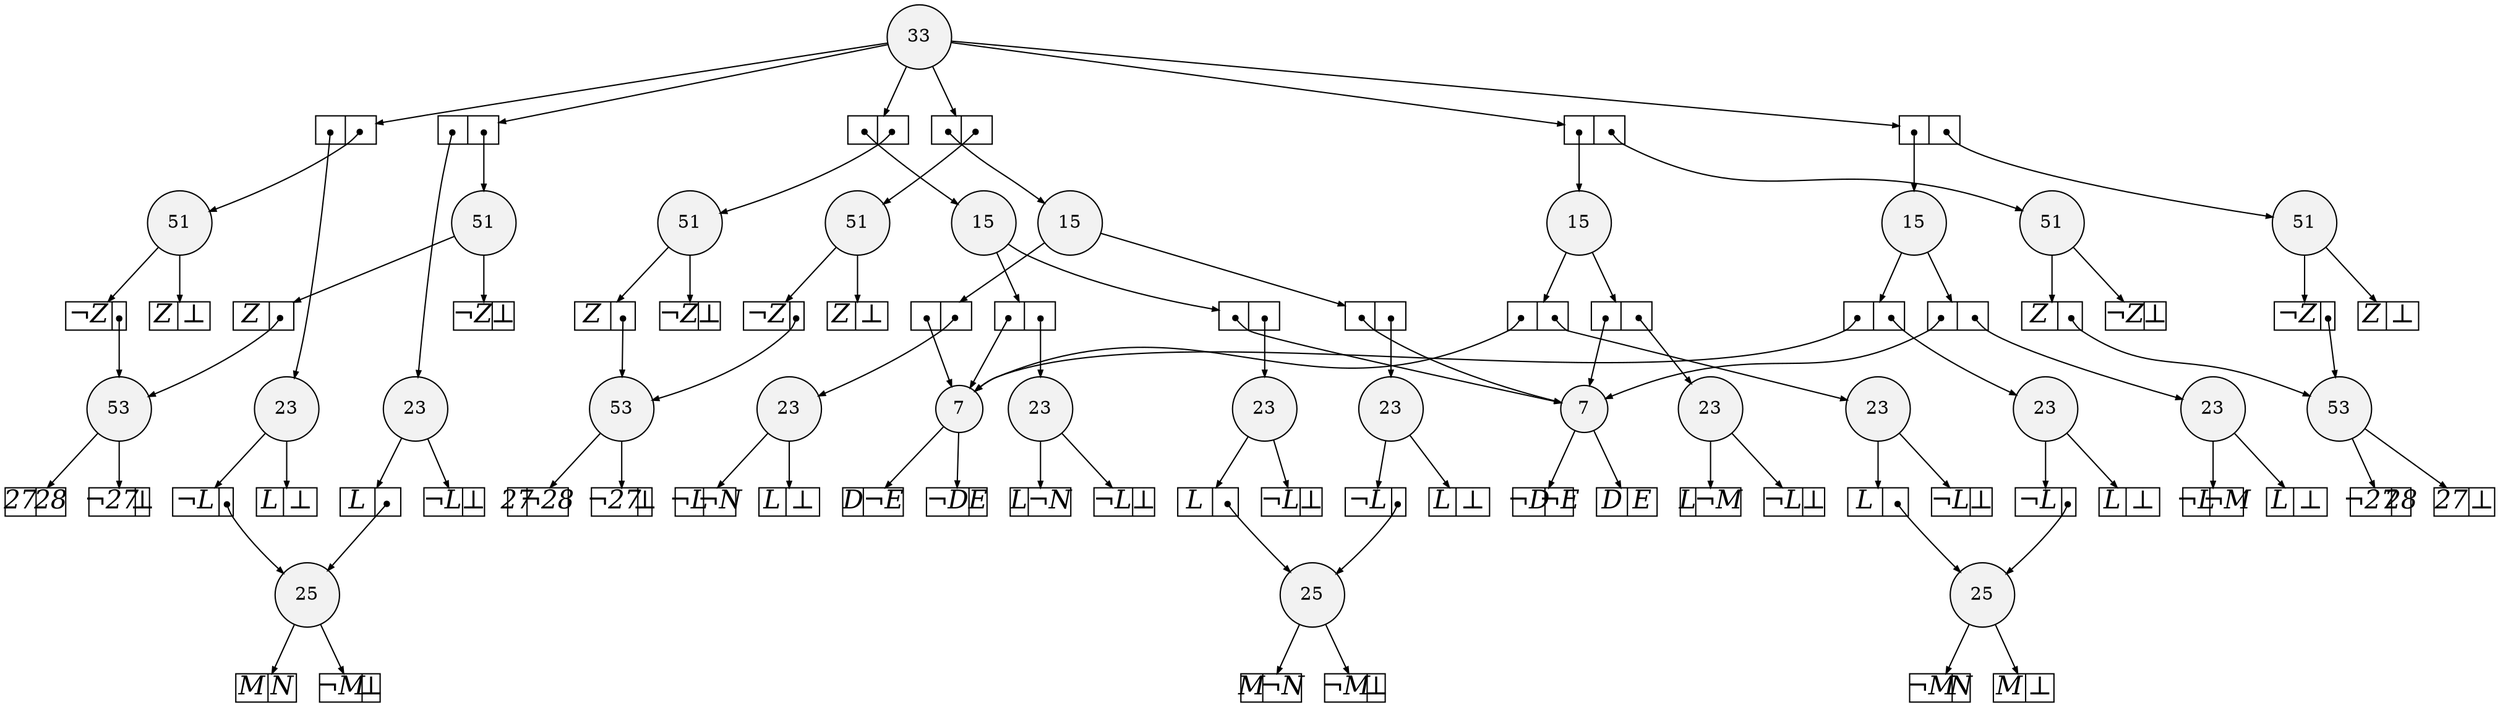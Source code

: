 
digraph sdd {

overlap=false

{rank=same; n835 n806 n784 }
{rank=same; n840 n836 n811 n810 n797 n796 }
{rank=same; n850 }
{rank=same; n833 n758 n763 }
{rank=same; n839 n834 n844 n771 n846 n759 n823 n777 n827 n764 }
{rank=same; n845 n847 n848 n849 }
{rank=same; n790 n791 }

n835 [label= "53",style=filled,fillcolor=gray95,shape=circle,height=.25,width=.25]; 
n835e0
      [label= "<L>27|<R>28",
      shape=record,
      fontsize=20,
      fontname="Times-Italic",
      fillcolor=white,
      style=filled,
      fixedsize=true,
      height=.30, 
      width=.65];

n835->n835e0 [arrowsize=.50];
n835e1
      [label= "<L>&not;27|<R>&#8869;",
      shape=record,
      fontsize=20,
      fontname="Times-Italic",
      fillcolor=white,
      style=filled,
      fixedsize=true,
      height=.30, 
      width=.65];

n835->n835e1 [arrowsize=.50];
n806 [label= "53",style=filled,fillcolor=gray95,shape=circle,height=.25,width=.25]; 
n806e0
      [label= "<L>27|<R>&not;28",
      shape=record,
      fontsize=20,
      fontname="Times-Italic",
      fillcolor=white,
      style=filled,
      fixedsize=true,
      height=.30, 
      width=.65];

n806->n806e0 [arrowsize=.50];
n806e1
      [label= "<L>&not;27|<R>&#8869;",
      shape=record,
      fontsize=20,
      fontname="Times-Italic",
      fillcolor=white,
      style=filled,
      fixedsize=true,
      height=.30, 
      width=.65];

n806->n806e1 [arrowsize=.50];
n784 [label= "53",style=filled,fillcolor=gray95,shape=circle,height=.25,width=.25]; 
n784e0
      [label= "<L>&not;27|<R>28",
      shape=record,
      fontsize=20,
      fontname="Times-Italic",
      fillcolor=white,
      style=filled,
      fixedsize=true,
      height=.30, 
      width=.65];

n784->n784e0 [arrowsize=.50];
n784e1
      [label= "<L>27|<R>&#8869;",
      shape=record,
      fontsize=20,
      fontname="Times-Italic",
      fillcolor=white,
      style=filled,
      fixedsize=true,
      height=.30, 
      width=.65];

n784->n784e1 [arrowsize=.50];
n840 [label= "51",style=filled,fillcolor=gray95,shape=circle,height=.25,width=.25]; 
n840e0
      [label= "<L>&not;Z|<R>",
      shape=record,
      fontsize=20,
      fontname="Times-Italic",
      fillcolor=white,
      style=filled,
      fixedsize=true,
      height=.30, 
      width=.65];

n840->n840e0 [arrowsize=.50];
n840e0:R:c->n835 [arrowsize=.50,tailclip=false,arrowtail=dot,dir=both];
n840e1
      [label= "<L>Z|<R>&#8869;",
      shape=record,
      fontsize=20,
      fontname="Times-Italic",
      fillcolor=white,
      style=filled,
      fixedsize=true,
      height=.30, 
      width=.65];

n840->n840e1 [arrowsize=.50];
n836 [label= "51",style=filled,fillcolor=gray95,shape=circle,height=.25,width=.25]; 
n836e0
      [label= "<L>Z|<R>",
      shape=record,
      fontsize=20,
      fontname="Times-Italic",
      fillcolor=white,
      style=filled,
      fixedsize=true,
      height=.30, 
      width=.65];

n836->n836e0 [arrowsize=.50];
n836e0:R:c->n835 [arrowsize=.50,tailclip=false,arrowtail=dot,dir=both];
n836e1
      [label= "<L>&not;Z|<R>&#8869;",
      shape=record,
      fontsize=20,
      fontname="Times-Italic",
      fillcolor=white,
      style=filled,
      fixedsize=true,
      height=.30, 
      width=.65];

n836->n836e1 [arrowsize=.50];
n811 [label= "51",style=filled,fillcolor=gray95,shape=circle,height=.25,width=.25]; 
n811e0
      [label= "<L>Z|<R>",
      shape=record,
      fontsize=20,
      fontname="Times-Italic",
      fillcolor=white,
      style=filled,
      fixedsize=true,
      height=.30, 
      width=.65];

n811->n811e0 [arrowsize=.50];
n811e0:R:c->n806 [arrowsize=.50,tailclip=false,arrowtail=dot,dir=both];
n811e1
      [label= "<L>&not;Z|<R>&#8869;",
      shape=record,
      fontsize=20,
      fontname="Times-Italic",
      fillcolor=white,
      style=filled,
      fixedsize=true,
      height=.30, 
      width=.65];

n811->n811e1 [arrowsize=.50];
n810 [label= "51",style=filled,fillcolor=gray95,shape=circle,height=.25,width=.25]; 
n810e0
      [label= "<L>&not;Z|<R>",
      shape=record,
      fontsize=20,
      fontname="Times-Italic",
      fillcolor=white,
      style=filled,
      fixedsize=true,
      height=.30, 
      width=.65];

n810->n810e0 [arrowsize=.50];
n810e0:R:c->n806 [arrowsize=.50,tailclip=false,arrowtail=dot,dir=both];
n810e1
      [label= "<L>Z|<R>&#8869;",
      shape=record,
      fontsize=20,
      fontname="Times-Italic",
      fillcolor=white,
      style=filled,
      fixedsize=true,
      height=.30, 
      width=.65];

n810->n810e1 [arrowsize=.50];
n797 [label= "51",style=filled,fillcolor=gray95,shape=circle,height=.25,width=.25]; 
n797e0
      [label= "<L>Z|<R>",
      shape=record,
      fontsize=20,
      fontname="Times-Italic",
      fillcolor=white,
      style=filled,
      fixedsize=true,
      height=.30, 
      width=.65];

n797->n797e0 [arrowsize=.50];
n797e0:R:c->n784 [arrowsize=.50,tailclip=false,arrowtail=dot,dir=both];
n797e1
      [label= "<L>&not;Z|<R>&#8869;",
      shape=record,
      fontsize=20,
      fontname="Times-Italic",
      fillcolor=white,
      style=filled,
      fixedsize=true,
      height=.30, 
      width=.65];

n797->n797e1 [arrowsize=.50];
n796 [label= "51",style=filled,fillcolor=gray95,shape=circle,height=.25,width=.25]; 
n796e0
      [label= "<L>&not;Z|<R>",
      shape=record,
      fontsize=20,
      fontname="Times-Italic",
      fillcolor=white,
      style=filled,
      fixedsize=true,
      height=.30, 
      width=.65];

n796->n796e0 [arrowsize=.50];
n796e0:R:c->n784 [arrowsize=.50,tailclip=false,arrowtail=dot,dir=both];
n796e1
      [label= "<L>Z|<R>&#8869;",
      shape=record,
      fontsize=20,
      fontname="Times-Italic",
      fillcolor=white,
      style=filled,
      fixedsize=true,
      height=.30, 
      width=.65];

n796->n796e1 [arrowsize=.50];
n850 [label= "33",style=filled,fillcolor=gray95,shape=circle,height=.25,width=.25]; 
n850e0
      [label= "<L>|<R>",
      shape=record,
      fontsize=20,
      fontname="Times-Italic",
      fillcolor=white,
      style=filled,
      fixedsize=true,
      height=.30, 
      width=.65];

n850->n850e0 [arrowsize=.50];
n850e0:L:c->n839 [arrowsize=.50,tailclip=false,arrowtail=dot,dir=both];
n850e0:R:c->n840 [arrowsize=.50,tailclip=false,arrowtail=dot,dir=both];
n850e1
      [label= "<L>|<R>",
      shape=record,
      fontsize=20,
      fontname="Times-Italic",
      fillcolor=white,
      style=filled,
      fixedsize=true,
      height=.30, 
      width=.65];

n850->n850e1 [arrowsize=.50];
n850e1:L:c->n834 [arrowsize=.50,tailclip=false,arrowtail=dot,dir=both];
n850e1:R:c->n836 [arrowsize=.50,tailclip=false,arrowtail=dot,dir=both];
n850e2
      [label= "<L>|<R>",
      shape=record,
      fontsize=20,
      fontname="Times-Italic",
      fillcolor=white,
      style=filled,
      fixedsize=true,
      height=.30, 
      width=.65];

n850->n850e2 [arrowsize=.50];
n850e2:L:c->n845 [arrowsize=.50,tailclip=false,arrowtail=dot,dir=both];
n850e2:R:c->n811 [arrowsize=.50,tailclip=false,arrowtail=dot,dir=both];
n850e3
      [label= "<L>|<R>",
      shape=record,
      fontsize=20,
      fontname="Times-Italic",
      fillcolor=white,
      style=filled,
      fixedsize=true,
      height=.30, 
      width=.65];

n850->n850e3 [arrowsize=.50];
n850e3:L:c->n847 [arrowsize=.50,tailclip=false,arrowtail=dot,dir=both];
n850e3:R:c->n810 [arrowsize=.50,tailclip=false,arrowtail=dot,dir=both];
n850e4
      [label= "<L>|<R>",
      shape=record,
      fontsize=20,
      fontname="Times-Italic",
      fillcolor=white,
      style=filled,
      fixedsize=true,
      height=.30, 
      width=.65];

n850->n850e4 [arrowsize=.50];
n850e4:L:c->n848 [arrowsize=.50,tailclip=false,arrowtail=dot,dir=both];
n850e4:R:c->n797 [arrowsize=.50,tailclip=false,arrowtail=dot,dir=both];
n850e5
      [label= "<L>|<R>",
      shape=record,
      fontsize=20,
      fontname="Times-Italic",
      fillcolor=white,
      style=filled,
      fixedsize=true,
      height=.30, 
      width=.65];

n850->n850e5 [arrowsize=.50];
n850e5:L:c->n849 [arrowsize=.50,tailclip=false,arrowtail=dot,dir=both];
n850e5:R:c->n796 [arrowsize=.50,tailclip=false,arrowtail=dot,dir=both];
n833 [label= "25",style=filled,fillcolor=gray95,shape=circle,height=.25,width=.25]; 
n833e0
      [label= "<L>M|<R>N",
      shape=record,
      fontsize=20,
      fontname="Times-Italic",
      fillcolor=white,
      style=filled,
      fixedsize=true,
      height=.30, 
      width=.65];

n833->n833e0 [arrowsize=.50];
n833e1
      [label= "<L>&not;M|<R>&#8869;",
      shape=record,
      fontsize=20,
      fontname="Times-Italic",
      fillcolor=white,
      style=filled,
      fixedsize=true,
      height=.30, 
      width=.65];

n833->n833e1 [arrowsize=.50];
n758 [label= "25",style=filled,fillcolor=gray95,shape=circle,height=.25,width=.25]; 
n758e0
      [label= "<L>M|<R>&not;N",
      shape=record,
      fontsize=20,
      fontname="Times-Italic",
      fillcolor=white,
      style=filled,
      fixedsize=true,
      height=.30, 
      width=.65];

n758->n758e0 [arrowsize=.50];
n758e1
      [label= "<L>&not;M|<R>&#8869;",
      shape=record,
      fontsize=20,
      fontname="Times-Italic",
      fillcolor=white,
      style=filled,
      fixedsize=true,
      height=.30, 
      width=.65];

n758->n758e1 [arrowsize=.50];
n763 [label= "25",style=filled,fillcolor=gray95,shape=circle,height=.25,width=.25]; 
n763e0
      [label= "<L>&not;M|<R>N",
      shape=record,
      fontsize=20,
      fontname="Times-Italic",
      fillcolor=white,
      style=filled,
      fixedsize=true,
      height=.30, 
      width=.65];

n763->n763e0 [arrowsize=.50];
n763e1
      [label= "<L>M|<R>&#8869;",
      shape=record,
      fontsize=20,
      fontname="Times-Italic",
      fillcolor=white,
      style=filled,
      fixedsize=true,
      height=.30, 
      width=.65];

n763->n763e1 [arrowsize=.50];
n839 [label= "23",style=filled,fillcolor=gray95,shape=circle,height=.25,width=.25]; 
n839e0
      [label= "<L>&not;L|<R>",
      shape=record,
      fontsize=20,
      fontname="Times-Italic",
      fillcolor=white,
      style=filled,
      fixedsize=true,
      height=.30, 
      width=.65];

n839->n839e0 [arrowsize=.50];
n839e0:R:c->n833 [arrowsize=.50,tailclip=false,arrowtail=dot,dir=both];
n839e1
      [label= "<L>L|<R>&#8869;",
      shape=record,
      fontsize=20,
      fontname="Times-Italic",
      fillcolor=white,
      style=filled,
      fixedsize=true,
      height=.30, 
      width=.65];

n839->n839e1 [arrowsize=.50];
n834 [label= "23",style=filled,fillcolor=gray95,shape=circle,height=.25,width=.25]; 
n834e0
      [label= "<L>L|<R>",
      shape=record,
      fontsize=20,
      fontname="Times-Italic",
      fillcolor=white,
      style=filled,
      fixedsize=true,
      height=.30, 
      width=.65];

n834->n834e0 [arrowsize=.50];
n834e0:R:c->n833 [arrowsize=.50,tailclip=false,arrowtail=dot,dir=both];
n834e1
      [label= "<L>&not;L|<R>&#8869;",
      shape=record,
      fontsize=20,
      fontname="Times-Italic",
      fillcolor=white,
      style=filled,
      fixedsize=true,
      height=.30, 
      width=.65];

n834->n834e1 [arrowsize=.50];
n844 [label= "23",style=filled,fillcolor=gray95,shape=circle,height=.25,width=.25]; 
n844e0
      [label= "<L>L|<R>&not;N",
      shape=record,
      fontsize=20,
      fontname="Times-Italic",
      fillcolor=white,
      style=filled,
      fixedsize=true,
      height=.30, 
      width=.65];

n844->n844e0 [arrowsize=.50];
n844e1
      [label= "<L>&not;L|<R>&#8869;",
      shape=record,
      fontsize=20,
      fontname="Times-Italic",
      fillcolor=white,
      style=filled,
      fixedsize=true,
      height=.30, 
      width=.65];

n844->n844e1 [arrowsize=.50];
n771 [label= "23",style=filled,fillcolor=gray95,shape=circle,height=.25,width=.25]; 
n771e0
      [label= "<L>L|<R>",
      shape=record,
      fontsize=20,
      fontname="Times-Italic",
      fillcolor=white,
      style=filled,
      fixedsize=true,
      height=.30, 
      width=.65];

n771->n771e0 [arrowsize=.50];
n771e0:R:c->n758 [arrowsize=.50,tailclip=false,arrowtail=dot,dir=both];
n771e1
      [label= "<L>&not;L|<R>&#8869;",
      shape=record,
      fontsize=20,
      fontname="Times-Italic",
      fillcolor=white,
      style=filled,
      fixedsize=true,
      height=.30, 
      width=.65];

n771->n771e1 [arrowsize=.50];
n846 [label= "23",style=filled,fillcolor=gray95,shape=circle,height=.25,width=.25]; 
n846e0
      [label= "<L>&not;L|<R>&not;N",
      shape=record,
      fontsize=20,
      fontname="Times-Italic",
      fillcolor=white,
      style=filled,
      fixedsize=true,
      height=.30, 
      width=.65];

n846->n846e0 [arrowsize=.50];
n846e1
      [label= "<L>L|<R>&#8869;",
      shape=record,
      fontsize=20,
      fontname="Times-Italic",
      fillcolor=white,
      style=filled,
      fixedsize=true,
      height=.30, 
      width=.65];

n846->n846e1 [arrowsize=.50];
n759 [label= "23",style=filled,fillcolor=gray95,shape=circle,height=.25,width=.25]; 
n759e0
      [label= "<L>&not;L|<R>",
      shape=record,
      fontsize=20,
      fontname="Times-Italic",
      fillcolor=white,
      style=filled,
      fixedsize=true,
      height=.30, 
      width=.65];

n759->n759e0 [arrowsize=.50];
n759e0:R:c->n758 [arrowsize=.50,tailclip=false,arrowtail=dot,dir=both];
n759e1
      [label= "<L>L|<R>&#8869;",
      shape=record,
      fontsize=20,
      fontname="Times-Italic",
      fillcolor=white,
      style=filled,
      fixedsize=true,
      height=.30, 
      width=.65];

n759->n759e1 [arrowsize=.50];
n823 [label= "23",style=filled,fillcolor=gray95,shape=circle,height=.25,width=.25]; 
n823e0
      [label= "<L>L|<R>&not;M",
      shape=record,
      fontsize=20,
      fontname="Times-Italic",
      fillcolor=white,
      style=filled,
      fixedsize=true,
      height=.30, 
      width=.65];

n823->n823e0 [arrowsize=.50];
n823e1
      [label= "<L>&not;L|<R>&#8869;",
      shape=record,
      fontsize=20,
      fontname="Times-Italic",
      fillcolor=white,
      style=filled,
      fixedsize=true,
      height=.30, 
      width=.65];

n823->n823e1 [arrowsize=.50];
n777 [label= "23",style=filled,fillcolor=gray95,shape=circle,height=.25,width=.25]; 
n777e0
      [label= "<L>L|<R>",
      shape=record,
      fontsize=20,
      fontname="Times-Italic",
      fillcolor=white,
      style=filled,
      fixedsize=true,
      height=.30, 
      width=.65];

n777->n777e0 [arrowsize=.50];
n777e0:R:c->n763 [arrowsize=.50,tailclip=false,arrowtail=dot,dir=both];
n777e1
      [label= "<L>&not;L|<R>&#8869;",
      shape=record,
      fontsize=20,
      fontname="Times-Italic",
      fillcolor=white,
      style=filled,
      fixedsize=true,
      height=.30, 
      width=.65];

n777->n777e1 [arrowsize=.50];
n827 [label= "23",style=filled,fillcolor=gray95,shape=circle,height=.25,width=.25]; 
n827e0
      [label= "<L>&not;L|<R>&not;M",
      shape=record,
      fontsize=20,
      fontname="Times-Italic",
      fillcolor=white,
      style=filled,
      fixedsize=true,
      height=.30, 
      width=.65];

n827->n827e0 [arrowsize=.50];
n827e1
      [label= "<L>L|<R>&#8869;",
      shape=record,
      fontsize=20,
      fontname="Times-Italic",
      fillcolor=white,
      style=filled,
      fixedsize=true,
      height=.30, 
      width=.65];

n827->n827e1 [arrowsize=.50];
n764 [label= "23",style=filled,fillcolor=gray95,shape=circle,height=.25,width=.25]; 
n764e0
      [label= "<L>&not;L|<R>",
      shape=record,
      fontsize=20,
      fontname="Times-Italic",
      fillcolor=white,
      style=filled,
      fixedsize=true,
      height=.30, 
      width=.65];

n764->n764e0 [arrowsize=.50];
n764e0:R:c->n763 [arrowsize=.50,tailclip=false,arrowtail=dot,dir=both];
n764e1
      [label= "<L>L|<R>&#8869;",
      shape=record,
      fontsize=20,
      fontname="Times-Italic",
      fillcolor=white,
      style=filled,
      fixedsize=true,
      height=.30, 
      width=.65];

n764->n764e1 [arrowsize=.50];
n845 [label= "15",style=filled,fillcolor=gray95,shape=circle,height=.25,width=.25]; 
n845e0
      [label= "<L>|<R>",
      shape=record,
      fontsize=20,
      fontname="Times-Italic",
      fillcolor=white,
      style=filled,
      fixedsize=true,
      height=.30, 
      width=.65];

n845->n845e0 [arrowsize=.50];
n845e0:L:c->n790 [arrowsize=.50,tailclip=false,arrowtail=dot,dir=both];
n845e0:R:c->n844 [arrowsize=.50,tailclip=false,arrowtail=dot,dir=both];
n845e1
      [label= "<L>|<R>",
      shape=record,
      fontsize=20,
      fontname="Times-Italic",
      fillcolor=white,
      style=filled,
      fixedsize=true,
      height=.30, 
      width=.65];

n845->n845e1 [arrowsize=.50];
n845e1:L:c->n791 [arrowsize=.50,tailclip=false,arrowtail=dot,dir=both];
n845e1:R:c->n771 [arrowsize=.50,tailclip=false,arrowtail=dot,dir=both];
n847 [label= "15",style=filled,fillcolor=gray95,shape=circle,height=.25,width=.25]; 
n847e0
      [label= "<L>|<R>",
      shape=record,
      fontsize=20,
      fontname="Times-Italic",
      fillcolor=white,
      style=filled,
      fixedsize=true,
      height=.30, 
      width=.65];

n847->n847e0 [arrowsize=.50];
n847e0:L:c->n790 [arrowsize=.50,tailclip=false,arrowtail=dot,dir=both];
n847e0:R:c->n846 [arrowsize=.50,tailclip=false,arrowtail=dot,dir=both];
n847e1
      [label= "<L>|<R>",
      shape=record,
      fontsize=20,
      fontname="Times-Italic",
      fillcolor=white,
      style=filled,
      fixedsize=true,
      height=.30, 
      width=.65];

n847->n847e1 [arrowsize=.50];
n847e1:L:c->n791 [arrowsize=.50,tailclip=false,arrowtail=dot,dir=both];
n847e1:R:c->n759 [arrowsize=.50,tailclip=false,arrowtail=dot,dir=both];
n848 [label= "15",style=filled,fillcolor=gray95,shape=circle,height=.25,width=.25]; 
n848e0
      [label= "<L>|<R>",
      shape=record,
      fontsize=20,
      fontname="Times-Italic",
      fillcolor=white,
      style=filled,
      fixedsize=true,
      height=.30, 
      width=.65];

n848->n848e0 [arrowsize=.50];
n848e0:L:c->n791 [arrowsize=.50,tailclip=false,arrowtail=dot,dir=both];
n848e0:R:c->n823 [arrowsize=.50,tailclip=false,arrowtail=dot,dir=both];
n848e1
      [label= "<L>|<R>",
      shape=record,
      fontsize=20,
      fontname="Times-Italic",
      fillcolor=white,
      style=filled,
      fixedsize=true,
      height=.30, 
      width=.65];

n848->n848e1 [arrowsize=.50];
n848e1:L:c->n790 [arrowsize=.50,tailclip=false,arrowtail=dot,dir=both];
n848e1:R:c->n777 [arrowsize=.50,tailclip=false,arrowtail=dot,dir=both];
n849 [label= "15",style=filled,fillcolor=gray95,shape=circle,height=.25,width=.25]; 
n849e0
      [label= "<L>|<R>",
      shape=record,
      fontsize=20,
      fontname="Times-Italic",
      fillcolor=white,
      style=filled,
      fixedsize=true,
      height=.30, 
      width=.65];

n849->n849e0 [arrowsize=.50];
n849e0:L:c->n791 [arrowsize=.50,tailclip=false,arrowtail=dot,dir=both];
n849e0:R:c->n827 [arrowsize=.50,tailclip=false,arrowtail=dot,dir=both];
n849e1
      [label= "<L>|<R>",
      shape=record,
      fontsize=20,
      fontname="Times-Italic",
      fillcolor=white,
      style=filled,
      fixedsize=true,
      height=.30, 
      width=.65];

n849->n849e1 [arrowsize=.50];
n849e1:L:c->n790 [arrowsize=.50,tailclip=false,arrowtail=dot,dir=both];
n849e1:R:c->n764 [arrowsize=.50,tailclip=false,arrowtail=dot,dir=both];
n790 [label= "7",style=filled,fillcolor=gray95,shape=circle,height=.25,width=.25]; 
n790e0
      [label= "<L>D|<R>&not;E",
      shape=record,
      fontsize=20,
      fontname="Times-Italic",
      fillcolor=white,
      style=filled,
      fixedsize=true,
      height=.30, 
      width=.65];

n790->n790e0 [arrowsize=.50];
n790e1
      [label= "<L>&not;D|<R>E",
      shape=record,
      fontsize=20,
      fontname="Times-Italic",
      fillcolor=white,
      style=filled,
      fixedsize=true,
      height=.30, 
      width=.65];

n790->n790e1 [arrowsize=.50];
n791 [label= "7",style=filled,fillcolor=gray95,shape=circle,height=.25,width=.25]; 
n791e0
      [label= "<L>&not;D|<R>&not;E",
      shape=record,
      fontsize=20,
      fontname="Times-Italic",
      fillcolor=white,
      style=filled,
      fixedsize=true,
      height=.30, 
      width=.65];

n791->n791e0 [arrowsize=.50];
n791e1
      [label= "<L>D|<R>E",
      shape=record,
      fontsize=20,
      fontname="Times-Italic",
      fillcolor=white,
      style=filled,
      fixedsize=true,
      height=.30, 
      width=.65];

n791->n791e1 [arrowsize=.50];


}